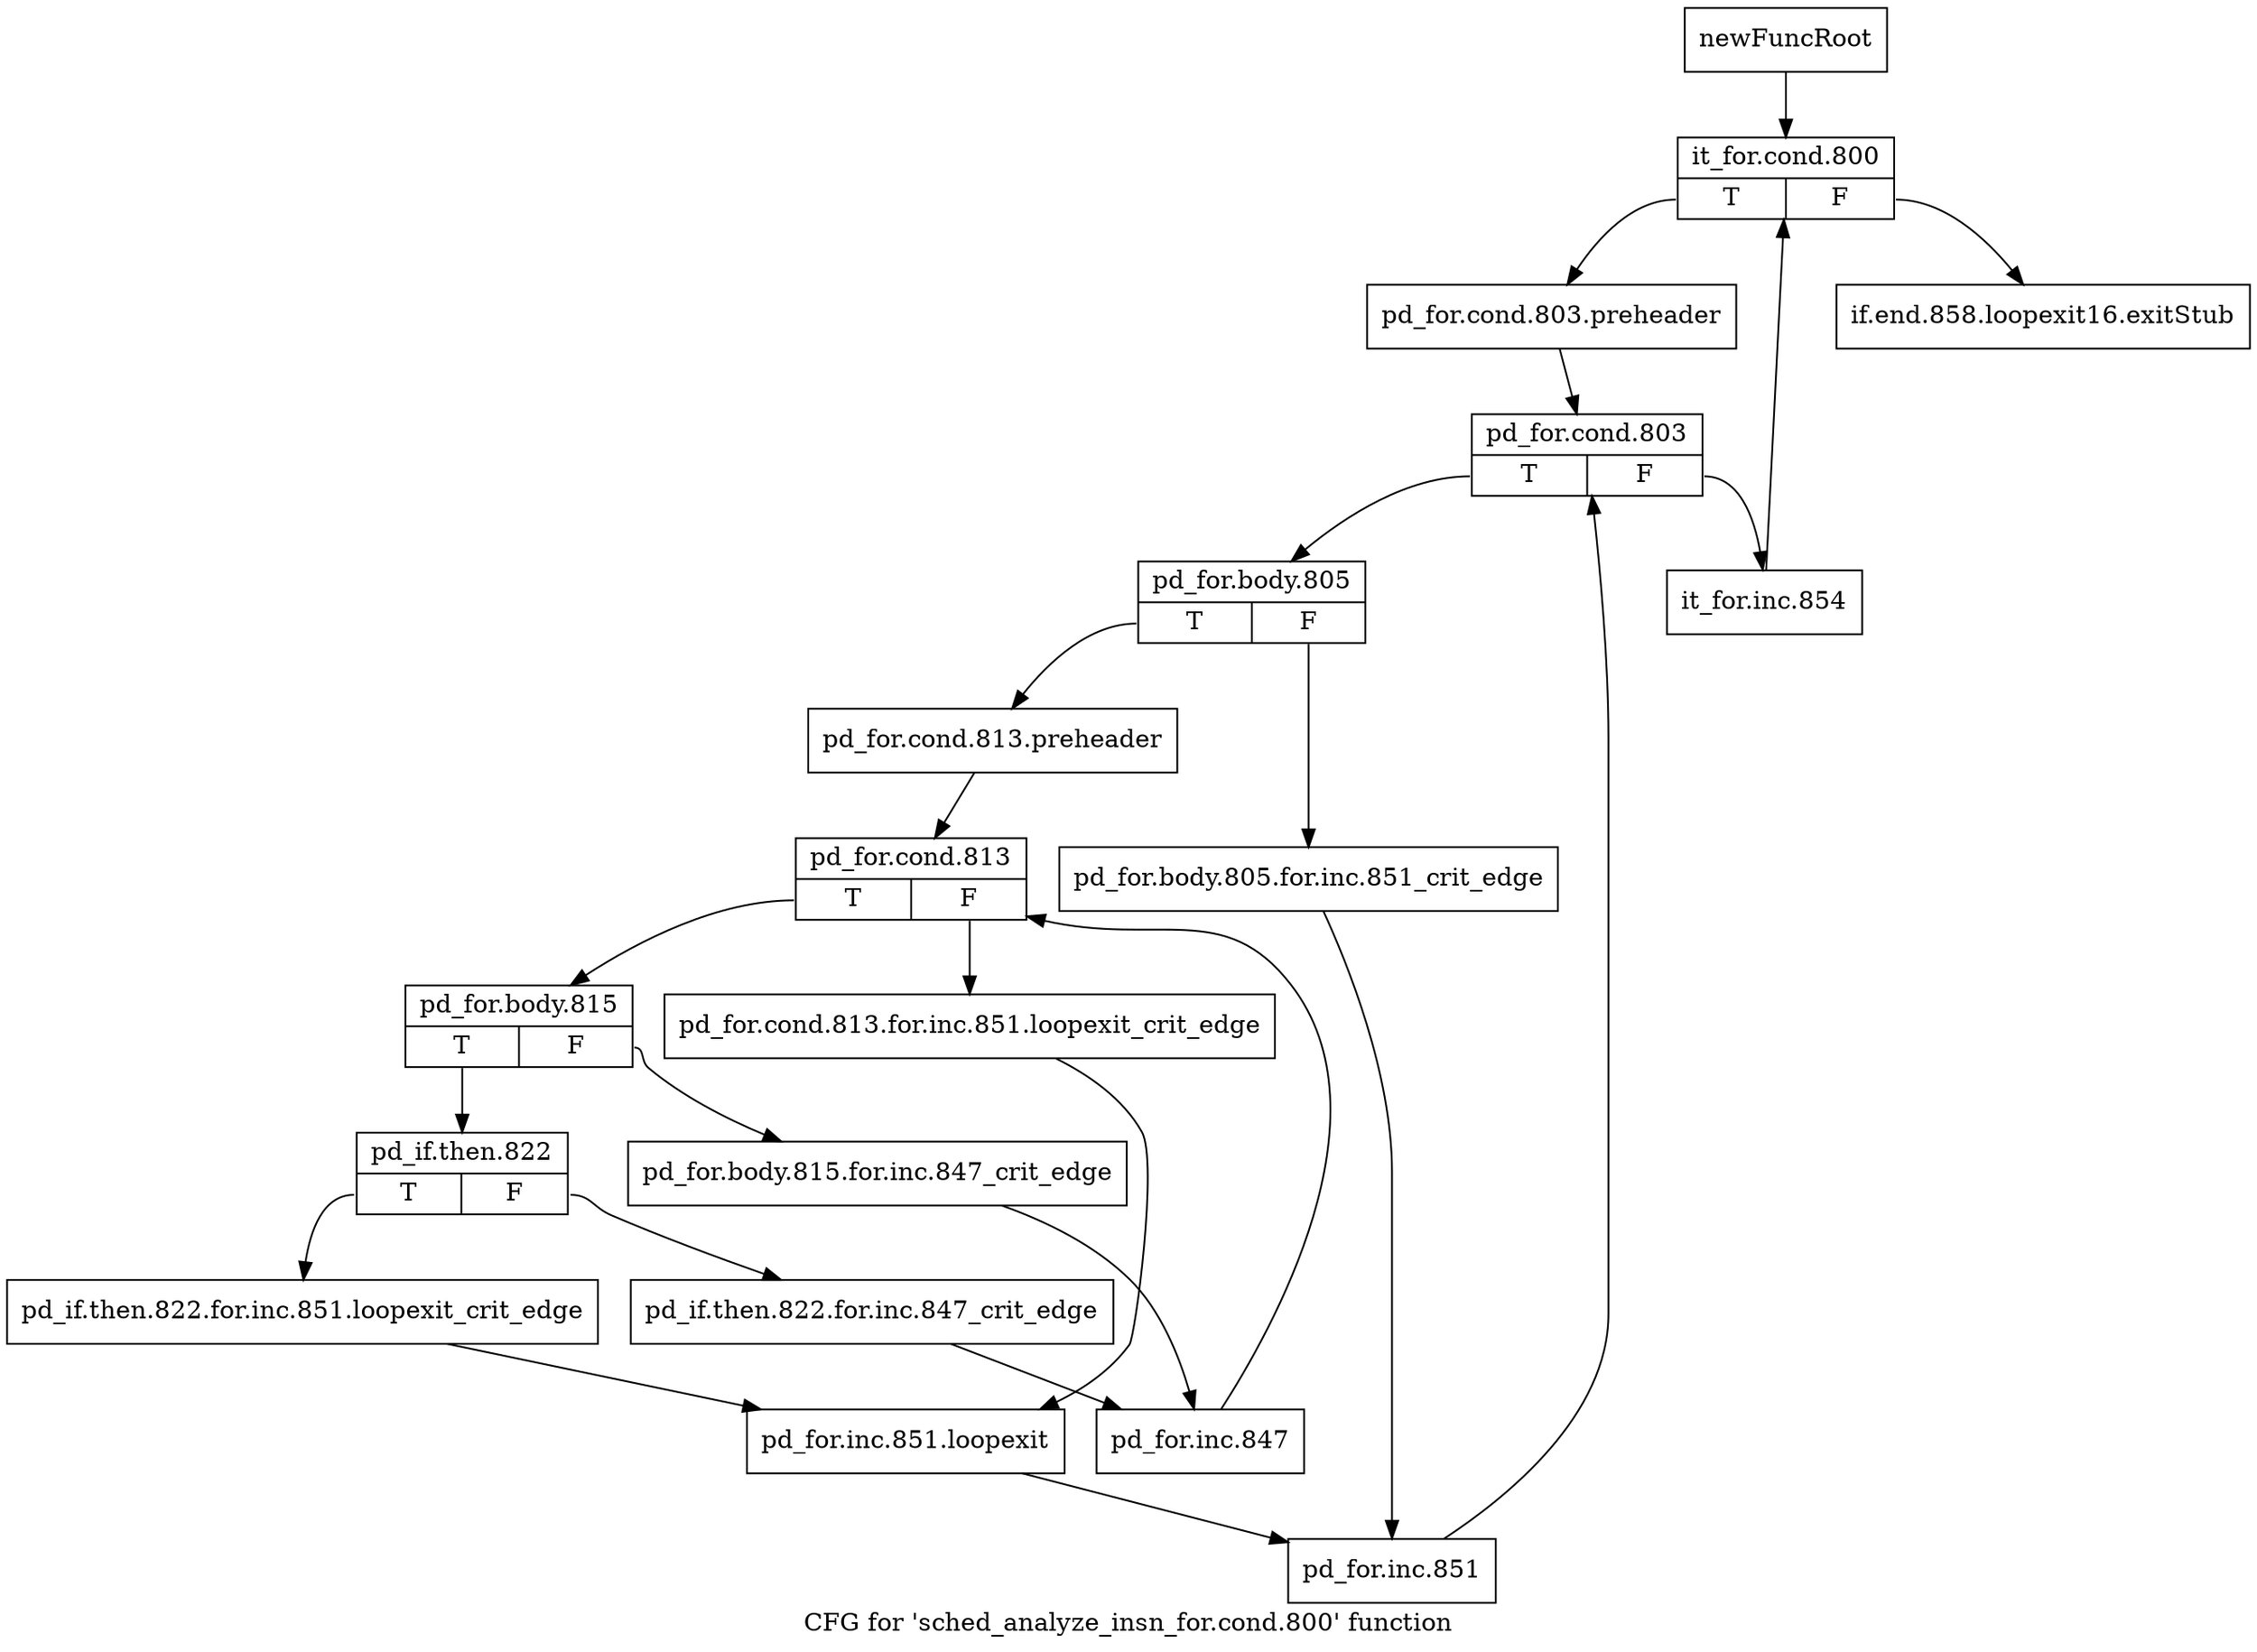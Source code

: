 digraph "CFG for 'sched_analyze_insn_for.cond.800' function" {
	label="CFG for 'sched_analyze_insn_for.cond.800' function";

	Node0xc175400 [shape=record,label="{newFuncRoot}"];
	Node0xc175400 -> Node0xc1754a0;
	Node0xc175450 [shape=record,label="{if.end.858.loopexit16.exitStub}"];
	Node0xc1754a0 [shape=record,label="{it_for.cond.800|{<s0>T|<s1>F}}"];
	Node0xc1754a0:s0 -> Node0xc1754f0;
	Node0xc1754a0:s1 -> Node0xc175450;
	Node0xc1754f0 [shape=record,label="{pd_for.cond.803.preheader}"];
	Node0xc1754f0 -> Node0xc175540;
	Node0xc175540 [shape=record,label="{pd_for.cond.803|{<s0>T|<s1>F}}"];
	Node0xc175540:s0 -> Node0xc1755e0;
	Node0xc175540:s1 -> Node0xc175590;
	Node0xc175590 [shape=record,label="{it_for.inc.854}"];
	Node0xc175590 -> Node0xc1754a0;
	Node0xc1755e0 [shape=record,label="{pd_for.body.805|{<s0>T|<s1>F}}"];
	Node0xc1755e0:s0 -> Node0xc175680;
	Node0xc1755e0:s1 -> Node0xc175630;
	Node0xc175630 [shape=record,label="{pd_for.body.805.for.inc.851_crit_edge}"];
	Node0xc175630 -> Node0xc1759a0;
	Node0xc175680 [shape=record,label="{pd_for.cond.813.preheader}"];
	Node0xc175680 -> Node0xc1756d0;
	Node0xc1756d0 [shape=record,label="{pd_for.cond.813|{<s0>T|<s1>F}}"];
	Node0xc1756d0:s0 -> Node0xc175770;
	Node0xc1756d0:s1 -> Node0xc175720;
	Node0xc175720 [shape=record,label="{pd_for.cond.813.for.inc.851.loopexit_crit_edge}"];
	Node0xc175720 -> Node0xc175950;
	Node0xc175770 [shape=record,label="{pd_for.body.815|{<s0>T|<s1>F}}"];
	Node0xc175770:s0 -> Node0xc175810;
	Node0xc175770:s1 -> Node0xc1757c0;
	Node0xc1757c0 [shape=record,label="{pd_for.body.815.for.inc.847_crit_edge}"];
	Node0xc1757c0 -> Node0xc1758b0;
	Node0xc175810 [shape=record,label="{pd_if.then.822|{<s0>T|<s1>F}}"];
	Node0xc175810:s0 -> Node0xc175900;
	Node0xc175810:s1 -> Node0xc175860;
	Node0xc175860 [shape=record,label="{pd_if.then.822.for.inc.847_crit_edge}"];
	Node0xc175860 -> Node0xc1758b0;
	Node0xc1758b0 [shape=record,label="{pd_for.inc.847}"];
	Node0xc1758b0 -> Node0xc1756d0;
	Node0xc175900 [shape=record,label="{pd_if.then.822.for.inc.851.loopexit_crit_edge}"];
	Node0xc175900 -> Node0xc175950;
	Node0xc175950 [shape=record,label="{pd_for.inc.851.loopexit}"];
	Node0xc175950 -> Node0xc1759a0;
	Node0xc1759a0 [shape=record,label="{pd_for.inc.851}"];
	Node0xc1759a0 -> Node0xc175540;
}
